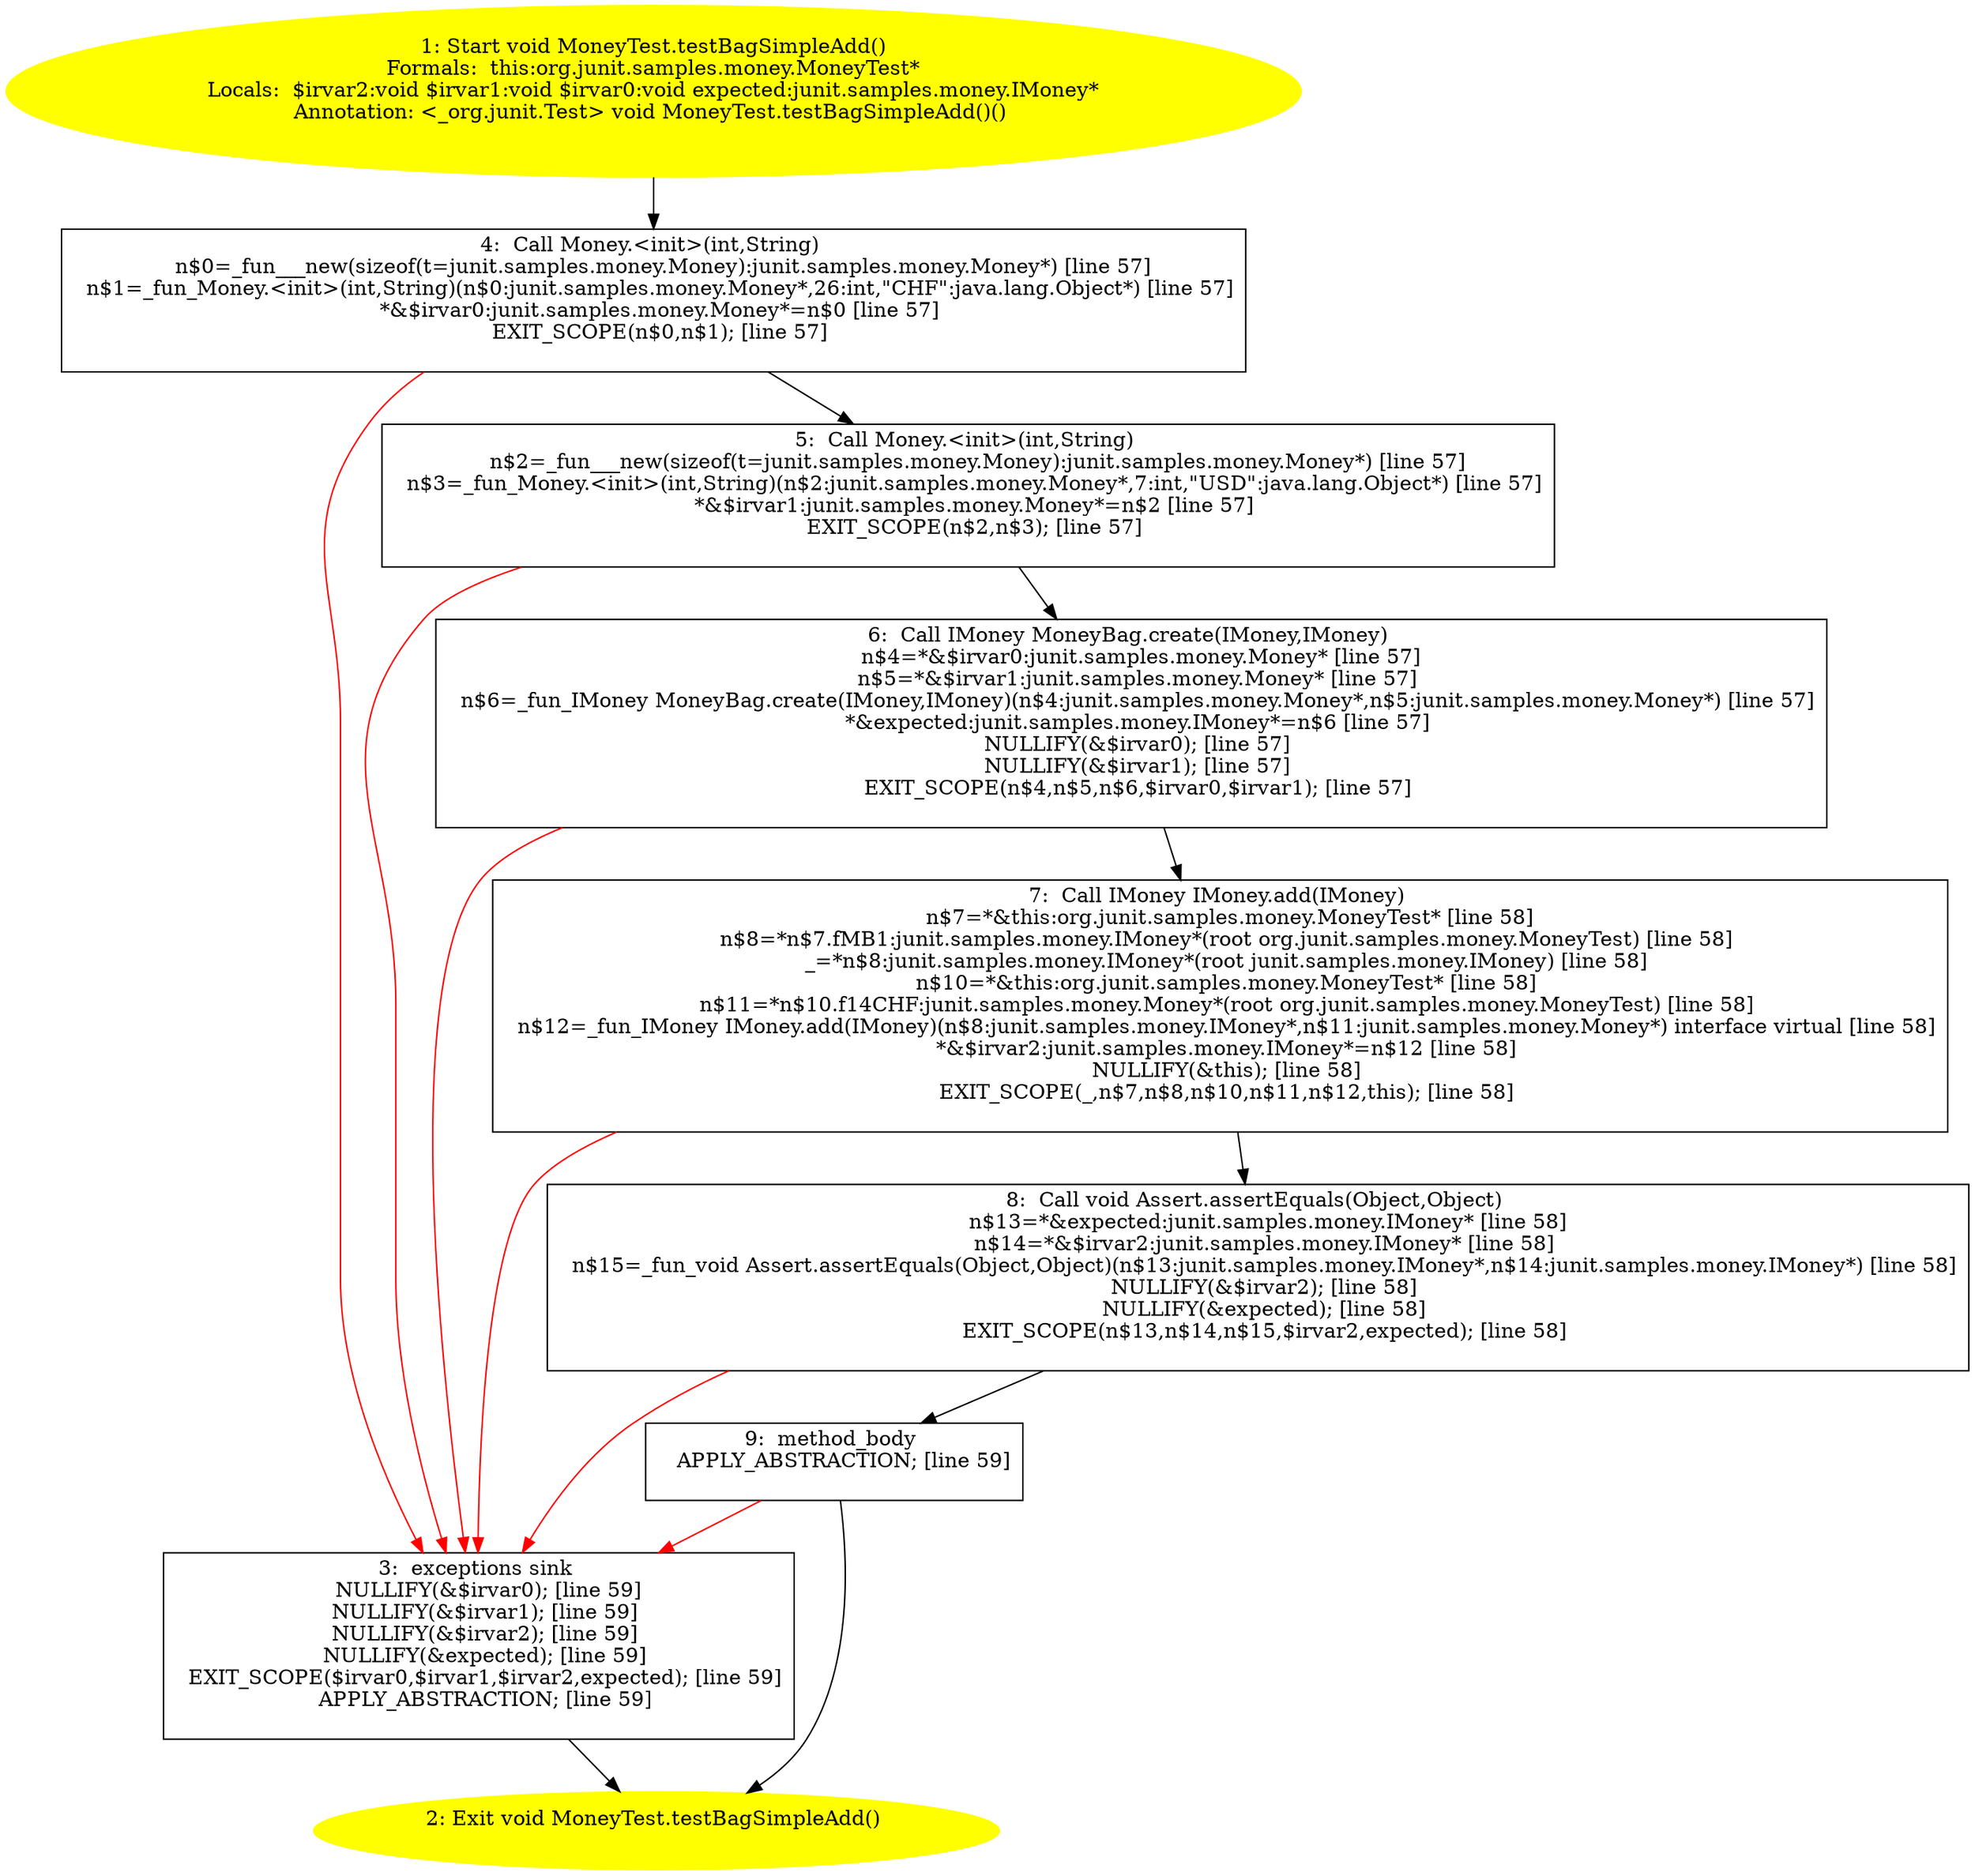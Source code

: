 /* @generated */
digraph cfg {
"org.junit.samples.money.MoneyTest.testBagSimpleAdd():void.5c08490822bb2a15f7efa92d906aab06_1" [label="1: Start void MoneyTest.testBagSimpleAdd()\nFormals:  this:org.junit.samples.money.MoneyTest*\nLocals:  $irvar2:void $irvar1:void $irvar0:void expected:junit.samples.money.IMoney*\nAnnotation: <_org.junit.Test> void MoneyTest.testBagSimpleAdd()() \n  " color=yellow style=filled]
	

	 "org.junit.samples.money.MoneyTest.testBagSimpleAdd():void.5c08490822bb2a15f7efa92d906aab06_1" -> "org.junit.samples.money.MoneyTest.testBagSimpleAdd():void.5c08490822bb2a15f7efa92d906aab06_4" ;
"org.junit.samples.money.MoneyTest.testBagSimpleAdd():void.5c08490822bb2a15f7efa92d906aab06_2" [label="2: Exit void MoneyTest.testBagSimpleAdd() \n  " color=yellow style=filled]
	

"org.junit.samples.money.MoneyTest.testBagSimpleAdd():void.5c08490822bb2a15f7efa92d906aab06_3" [label="3:  exceptions sink \n   NULLIFY(&$irvar0); [line 59]\n  NULLIFY(&$irvar1); [line 59]\n  NULLIFY(&$irvar2); [line 59]\n  NULLIFY(&expected); [line 59]\n  EXIT_SCOPE($irvar0,$irvar1,$irvar2,expected); [line 59]\n  APPLY_ABSTRACTION; [line 59]\n " shape="box"]
	

	 "org.junit.samples.money.MoneyTest.testBagSimpleAdd():void.5c08490822bb2a15f7efa92d906aab06_3" -> "org.junit.samples.money.MoneyTest.testBagSimpleAdd():void.5c08490822bb2a15f7efa92d906aab06_2" ;
"org.junit.samples.money.MoneyTest.testBagSimpleAdd():void.5c08490822bb2a15f7efa92d906aab06_4" [label="4:  Call Money.<init>(int,String) \n   n$0=_fun___new(sizeof(t=junit.samples.money.Money):junit.samples.money.Money*) [line 57]\n  n$1=_fun_Money.<init>(int,String)(n$0:junit.samples.money.Money*,26:int,\"CHF\":java.lang.Object*) [line 57]\n  *&$irvar0:junit.samples.money.Money*=n$0 [line 57]\n  EXIT_SCOPE(n$0,n$1); [line 57]\n " shape="box"]
	

	 "org.junit.samples.money.MoneyTest.testBagSimpleAdd():void.5c08490822bb2a15f7efa92d906aab06_4" -> "org.junit.samples.money.MoneyTest.testBagSimpleAdd():void.5c08490822bb2a15f7efa92d906aab06_5" ;
	 "org.junit.samples.money.MoneyTest.testBagSimpleAdd():void.5c08490822bb2a15f7efa92d906aab06_4" -> "org.junit.samples.money.MoneyTest.testBagSimpleAdd():void.5c08490822bb2a15f7efa92d906aab06_3" [color="red" ];
"org.junit.samples.money.MoneyTest.testBagSimpleAdd():void.5c08490822bb2a15f7efa92d906aab06_5" [label="5:  Call Money.<init>(int,String) \n   n$2=_fun___new(sizeof(t=junit.samples.money.Money):junit.samples.money.Money*) [line 57]\n  n$3=_fun_Money.<init>(int,String)(n$2:junit.samples.money.Money*,7:int,\"USD\":java.lang.Object*) [line 57]\n  *&$irvar1:junit.samples.money.Money*=n$2 [line 57]\n  EXIT_SCOPE(n$2,n$3); [line 57]\n " shape="box"]
	

	 "org.junit.samples.money.MoneyTest.testBagSimpleAdd():void.5c08490822bb2a15f7efa92d906aab06_5" -> "org.junit.samples.money.MoneyTest.testBagSimpleAdd():void.5c08490822bb2a15f7efa92d906aab06_6" ;
	 "org.junit.samples.money.MoneyTest.testBagSimpleAdd():void.5c08490822bb2a15f7efa92d906aab06_5" -> "org.junit.samples.money.MoneyTest.testBagSimpleAdd():void.5c08490822bb2a15f7efa92d906aab06_3" [color="red" ];
"org.junit.samples.money.MoneyTest.testBagSimpleAdd():void.5c08490822bb2a15f7efa92d906aab06_6" [label="6:  Call IMoney MoneyBag.create(IMoney,IMoney) \n   n$4=*&$irvar0:junit.samples.money.Money* [line 57]\n  n$5=*&$irvar1:junit.samples.money.Money* [line 57]\n  n$6=_fun_IMoney MoneyBag.create(IMoney,IMoney)(n$4:junit.samples.money.Money*,n$5:junit.samples.money.Money*) [line 57]\n  *&expected:junit.samples.money.IMoney*=n$6 [line 57]\n  NULLIFY(&$irvar0); [line 57]\n  NULLIFY(&$irvar1); [line 57]\n  EXIT_SCOPE(n$4,n$5,n$6,$irvar0,$irvar1); [line 57]\n " shape="box"]
	

	 "org.junit.samples.money.MoneyTest.testBagSimpleAdd():void.5c08490822bb2a15f7efa92d906aab06_6" -> "org.junit.samples.money.MoneyTest.testBagSimpleAdd():void.5c08490822bb2a15f7efa92d906aab06_7" ;
	 "org.junit.samples.money.MoneyTest.testBagSimpleAdd():void.5c08490822bb2a15f7efa92d906aab06_6" -> "org.junit.samples.money.MoneyTest.testBagSimpleAdd():void.5c08490822bb2a15f7efa92d906aab06_3" [color="red" ];
"org.junit.samples.money.MoneyTest.testBagSimpleAdd():void.5c08490822bb2a15f7efa92d906aab06_7" [label="7:  Call IMoney IMoney.add(IMoney) \n   n$7=*&this:org.junit.samples.money.MoneyTest* [line 58]\n  n$8=*n$7.fMB1:junit.samples.money.IMoney*(root org.junit.samples.money.MoneyTest) [line 58]\n  _=*n$8:junit.samples.money.IMoney*(root junit.samples.money.IMoney) [line 58]\n  n$10=*&this:org.junit.samples.money.MoneyTest* [line 58]\n  n$11=*n$10.f14CHF:junit.samples.money.Money*(root org.junit.samples.money.MoneyTest) [line 58]\n  n$12=_fun_IMoney IMoney.add(IMoney)(n$8:junit.samples.money.IMoney*,n$11:junit.samples.money.Money*) interface virtual [line 58]\n  *&$irvar2:junit.samples.money.IMoney*=n$12 [line 58]\n  NULLIFY(&this); [line 58]\n  EXIT_SCOPE(_,n$7,n$8,n$10,n$11,n$12,this); [line 58]\n " shape="box"]
	

	 "org.junit.samples.money.MoneyTest.testBagSimpleAdd():void.5c08490822bb2a15f7efa92d906aab06_7" -> "org.junit.samples.money.MoneyTest.testBagSimpleAdd():void.5c08490822bb2a15f7efa92d906aab06_8" ;
	 "org.junit.samples.money.MoneyTest.testBagSimpleAdd():void.5c08490822bb2a15f7efa92d906aab06_7" -> "org.junit.samples.money.MoneyTest.testBagSimpleAdd():void.5c08490822bb2a15f7efa92d906aab06_3" [color="red" ];
"org.junit.samples.money.MoneyTest.testBagSimpleAdd():void.5c08490822bb2a15f7efa92d906aab06_8" [label="8:  Call void Assert.assertEquals(Object,Object) \n   n$13=*&expected:junit.samples.money.IMoney* [line 58]\n  n$14=*&$irvar2:junit.samples.money.IMoney* [line 58]\n  n$15=_fun_void Assert.assertEquals(Object,Object)(n$13:junit.samples.money.IMoney*,n$14:junit.samples.money.IMoney*) [line 58]\n  NULLIFY(&$irvar2); [line 58]\n  NULLIFY(&expected); [line 58]\n  EXIT_SCOPE(n$13,n$14,n$15,$irvar2,expected); [line 58]\n " shape="box"]
	

	 "org.junit.samples.money.MoneyTest.testBagSimpleAdd():void.5c08490822bb2a15f7efa92d906aab06_8" -> "org.junit.samples.money.MoneyTest.testBagSimpleAdd():void.5c08490822bb2a15f7efa92d906aab06_9" ;
	 "org.junit.samples.money.MoneyTest.testBagSimpleAdd():void.5c08490822bb2a15f7efa92d906aab06_8" -> "org.junit.samples.money.MoneyTest.testBagSimpleAdd():void.5c08490822bb2a15f7efa92d906aab06_3" [color="red" ];
"org.junit.samples.money.MoneyTest.testBagSimpleAdd():void.5c08490822bb2a15f7efa92d906aab06_9" [label="9:  method_body \n   APPLY_ABSTRACTION; [line 59]\n " shape="box"]
	

	 "org.junit.samples.money.MoneyTest.testBagSimpleAdd():void.5c08490822bb2a15f7efa92d906aab06_9" -> "org.junit.samples.money.MoneyTest.testBagSimpleAdd():void.5c08490822bb2a15f7efa92d906aab06_2" ;
	 "org.junit.samples.money.MoneyTest.testBagSimpleAdd():void.5c08490822bb2a15f7efa92d906aab06_9" -> "org.junit.samples.money.MoneyTest.testBagSimpleAdd():void.5c08490822bb2a15f7efa92d906aab06_3" [color="red" ];
}
